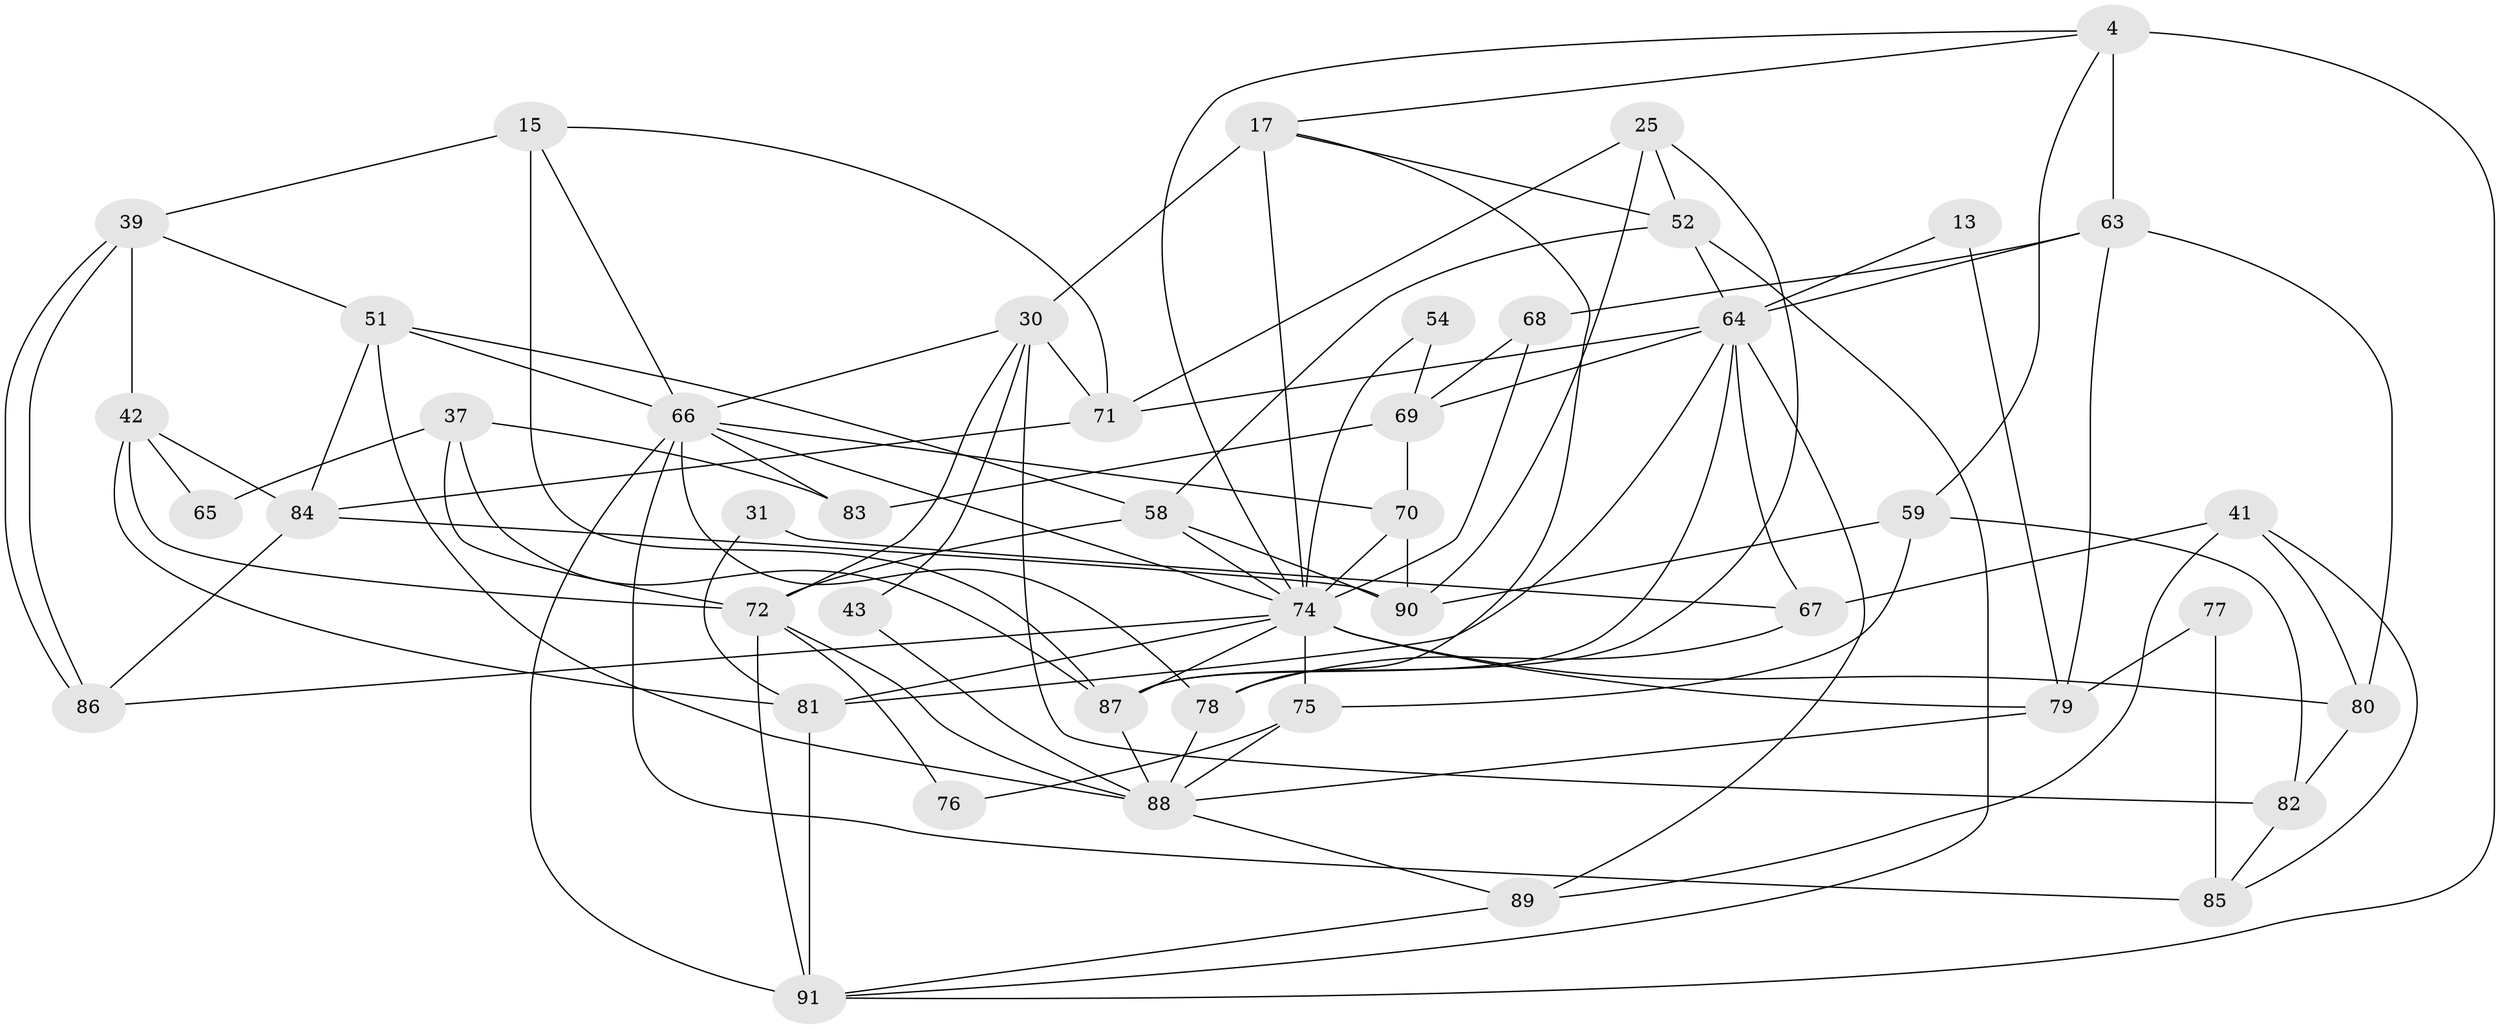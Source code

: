 // original degree distribution, {2: 0.08791208791208792, 4: 0.2967032967032967, 6: 0.08791208791208792, 3: 0.2967032967032967, 5: 0.1978021978021978, 7: 0.03296703296703297}
// Generated by graph-tools (version 1.1) at 2025/51/03/09/25 04:51:41]
// undirected, 45 vertices, 105 edges
graph export_dot {
graph [start="1"]
  node [color=gray90,style=filled];
  4 [super="+3"];
  13;
  15;
  17 [super="+14+16"];
  25;
  30 [super="+9+1"];
  31;
  37;
  39;
  41;
  42;
  43;
  51;
  52 [super="+33"];
  54 [super="+46"];
  58;
  59;
  63 [super="+49"];
  64 [super="+47"];
  65;
  66 [super="+50"];
  67;
  68 [super="+23"];
  69 [super="+34"];
  70;
  71 [super="+24"];
  72 [super="+29+45"];
  74 [super="+53+57"];
  75 [super="+73"];
  76;
  77;
  78;
  79 [super="+60+48"];
  80 [super="+6"];
  81 [super="+22"];
  82;
  83 [super="+27"];
  84 [super="+28"];
  85 [super="+61"];
  86;
  87 [super="+26+44"];
  88 [super="+55+62"];
  89;
  90;
  91 [super="+38"];
  4 -- 63 [weight=4];
  4 -- 17;
  4 -- 59;
  4 -- 91;
  4 -- 74;
  13 -- 79;
  13 -- 64;
  15 -- 39;
  15 -- 66;
  15 -- 71;
  15 -- 87 [weight=3];
  17 -- 30 [weight=2];
  17 -- 74 [weight=3];
  17 -- 78;
  17 -- 52;
  25 -- 90;
  25 -- 52;
  25 -- 71 [weight=2];
  25 -- 87 [weight=2];
  30 -- 71;
  30 -- 82;
  30 -- 43;
  30 -- 66;
  30 -- 72;
  31 -- 81;
  31 -- 67;
  37 -- 65;
  37 -- 83;
  37 -- 87 [weight=2];
  37 -- 72;
  39 -- 42;
  39 -- 86;
  39 -- 86;
  39 -- 51;
  41 -- 67;
  41 -- 89;
  41 -- 85;
  41 -- 80;
  42 -- 65;
  42 -- 81 [weight=2];
  42 -- 84;
  42 -- 72;
  43 -- 88;
  51 -- 58;
  51 -- 66;
  51 -- 84;
  51 -- 88;
  52 -- 91;
  52 -- 58;
  52 -- 64;
  54 -- 69;
  54 -- 74 [weight=3];
  58 -- 72;
  58 -- 90;
  58 -- 74;
  59 -- 82;
  59 -- 75;
  59 -- 90;
  63 -- 80 [weight=2];
  63 -- 68 [weight=2];
  63 -- 79 [weight=2];
  63 -- 64;
  64 -- 67;
  64 -- 81;
  64 -- 87 [weight=2];
  64 -- 69;
  64 -- 71;
  64 -- 89;
  66 -- 74;
  66 -- 83 [weight=3];
  66 -- 85 [weight=3];
  66 -- 70;
  66 -- 78;
  66 -- 91;
  67 -- 78;
  68 -- 69;
  68 -- 74;
  69 -- 83 [weight=2];
  69 -- 70;
  70 -- 90;
  70 -- 74;
  71 -- 84;
  72 -- 91 [weight=2];
  72 -- 76;
  72 -- 88;
  74 -- 75 [weight=2];
  74 -- 86;
  74 -- 81;
  74 -- 79 [weight=2];
  74 -- 80;
  74 -- 87;
  75 -- 76;
  75 -- 88 [weight=2];
  77 -- 85 [weight=2];
  77 -- 79;
  78 -- 88;
  79 -- 88;
  80 -- 82;
  81 -- 91;
  82 -- 85;
  84 -- 86;
  84 -- 90;
  87 -- 88 [weight=2];
  88 -- 89;
  89 -- 91;
}
